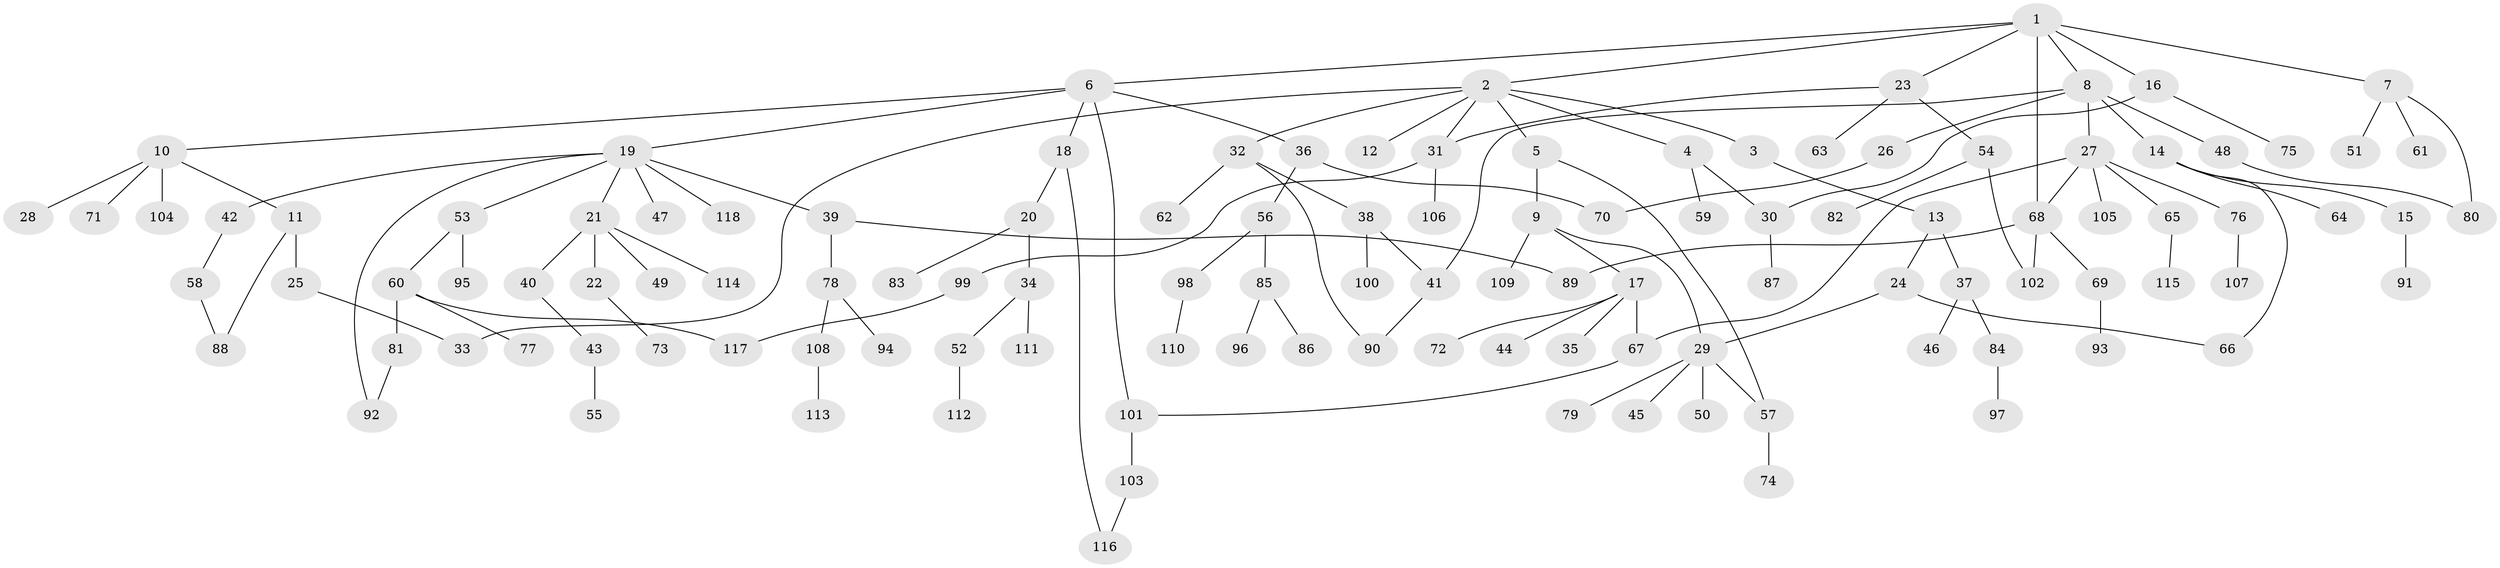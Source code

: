 // Generated by graph-tools (version 1.1) at 2025/49/03/09/25 03:49:26]
// undirected, 118 vertices, 136 edges
graph export_dot {
graph [start="1"]
  node [color=gray90,style=filled];
  1;
  2;
  3;
  4;
  5;
  6;
  7;
  8;
  9;
  10;
  11;
  12;
  13;
  14;
  15;
  16;
  17;
  18;
  19;
  20;
  21;
  22;
  23;
  24;
  25;
  26;
  27;
  28;
  29;
  30;
  31;
  32;
  33;
  34;
  35;
  36;
  37;
  38;
  39;
  40;
  41;
  42;
  43;
  44;
  45;
  46;
  47;
  48;
  49;
  50;
  51;
  52;
  53;
  54;
  55;
  56;
  57;
  58;
  59;
  60;
  61;
  62;
  63;
  64;
  65;
  66;
  67;
  68;
  69;
  70;
  71;
  72;
  73;
  74;
  75;
  76;
  77;
  78;
  79;
  80;
  81;
  82;
  83;
  84;
  85;
  86;
  87;
  88;
  89;
  90;
  91;
  92;
  93;
  94;
  95;
  96;
  97;
  98;
  99;
  100;
  101;
  102;
  103;
  104;
  105;
  106;
  107;
  108;
  109;
  110;
  111;
  112;
  113;
  114;
  115;
  116;
  117;
  118;
  1 -- 2;
  1 -- 6;
  1 -- 7;
  1 -- 8;
  1 -- 16;
  1 -- 23;
  1 -- 68;
  2 -- 3;
  2 -- 4;
  2 -- 5;
  2 -- 12;
  2 -- 32;
  2 -- 33;
  2 -- 31;
  3 -- 13;
  4 -- 30;
  4 -- 59;
  5 -- 9;
  5 -- 57;
  6 -- 10;
  6 -- 18;
  6 -- 19;
  6 -- 36;
  6 -- 101;
  7 -- 51;
  7 -- 61;
  7 -- 80;
  8 -- 14;
  8 -- 26;
  8 -- 27;
  8 -- 41;
  8 -- 48;
  9 -- 17;
  9 -- 29;
  9 -- 109;
  10 -- 11;
  10 -- 28;
  10 -- 71;
  10 -- 104;
  11 -- 25;
  11 -- 88;
  13 -- 24;
  13 -- 37;
  14 -- 15;
  14 -- 64;
  14 -- 66;
  15 -- 91;
  16 -- 75;
  16 -- 30;
  17 -- 35;
  17 -- 44;
  17 -- 67;
  17 -- 72;
  18 -- 20;
  18 -- 116;
  19 -- 21;
  19 -- 39;
  19 -- 42;
  19 -- 47;
  19 -- 53;
  19 -- 92;
  19 -- 118;
  20 -- 34;
  20 -- 83;
  21 -- 22;
  21 -- 40;
  21 -- 49;
  21 -- 114;
  22 -- 73;
  23 -- 31;
  23 -- 54;
  23 -- 63;
  24 -- 29;
  24 -- 66;
  25 -- 33;
  26 -- 70;
  27 -- 65;
  27 -- 76;
  27 -- 105;
  27 -- 68;
  27 -- 67;
  29 -- 45;
  29 -- 50;
  29 -- 57;
  29 -- 79;
  30 -- 87;
  31 -- 99;
  31 -- 106;
  32 -- 38;
  32 -- 62;
  32 -- 90;
  34 -- 52;
  34 -- 111;
  36 -- 56;
  36 -- 70;
  37 -- 46;
  37 -- 84;
  38 -- 100;
  38 -- 41;
  39 -- 78;
  39 -- 89;
  40 -- 43;
  41 -- 90;
  42 -- 58;
  43 -- 55;
  48 -- 80;
  52 -- 112;
  53 -- 60;
  53 -- 95;
  54 -- 82;
  54 -- 102;
  56 -- 85;
  56 -- 98;
  57 -- 74;
  58 -- 88;
  60 -- 77;
  60 -- 81;
  60 -- 117;
  65 -- 115;
  67 -- 101;
  68 -- 69;
  68 -- 89;
  68 -- 102;
  69 -- 93;
  76 -- 107;
  78 -- 94;
  78 -- 108;
  81 -- 92;
  84 -- 97;
  85 -- 86;
  85 -- 96;
  98 -- 110;
  99 -- 117;
  101 -- 103;
  103 -- 116;
  108 -- 113;
}
